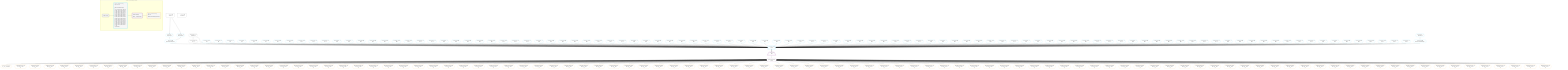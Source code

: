 %%{init: {'themeVariables': { 'fontSize': '12px'}}}%%
graph TD
    classDef path fill:#eee,stroke:#000,color:#000
    classDef plan fill:#fff,stroke-width:1px,color:#000
    classDef itemplan fill:#fff,stroke-width:2px,color:#000
    classDef unbatchedplan fill:#dff,stroke-width:1px,color:#000
    classDef sideeffectplan fill:#fcc,stroke-width:2px,color:#000
    classDef bucket fill:#f6f6f6,color:#000,stroke-width:2px,text-align:left


    %% plan dependencies
    Connection18{{"Connection[18∈0] ➊<br />ᐸ14ᐳ"}}:::plan
    Constant437{{"Constant[437∈0] ➊<br />ᐸ[HIDDEN]ᐳ"}}:::plan
    Constant437 --> Connection18
    __Value2["__Value[2∈0] ➊<br />ᐸcontextᐳ"]:::plan
    __Value4["__Value[4∈0] ➊<br />ᐸrootValueᐳ"]:::plan
    PgSelect19[["PgSelect[19∈1] ➊<br />ᐸpostᐳ"]]:::plan
    Object17{{"Object[17∈1] ➊<br />ᐸ{pgSettings,withPgClient}ᐳ"}}:::plan
    Constant445{{"Constant[445∈1] ➊<br />ᐸ2ᐳ"}}:::plan
    Constant446{{"Constant[446∈1] ➊<br />ᐸ3ᐳ"}}:::plan
    Constant447{{"Constant[447∈1] ➊<br />ᐸ4ᐳ"}}:::plan
    Constant448{{"Constant[448∈1] ➊<br />ᐸ5ᐳ"}}:::plan
    Constant449{{"Constant[449∈1] ➊<br />ᐸ6ᐳ"}}:::plan
    Constant450{{"Constant[450∈1] ➊<br />ᐸ7ᐳ"}}:::plan
    Constant451{{"Constant[451∈1] ➊<br />ᐸ8ᐳ"}}:::plan
    Constant452{{"Constant[452∈1] ➊<br />ᐸ9ᐳ"}}:::plan
    Constant453{{"Constant[453∈1] ➊<br />ᐸ10ᐳ"}}:::plan
    Constant454{{"Constant[454∈1] ➊<br />ᐸ11ᐳ"}}:::plan
    Constant455{{"Constant[455∈1] ➊<br />ᐸ12ᐳ"}}:::plan
    Constant456{{"Constant[456∈1] ➊<br />ᐸ13ᐳ"}}:::plan
    Constant457{{"Constant[457∈1] ➊<br />ᐸ14ᐳ"}}:::plan
    Constant458{{"Constant[458∈1] ➊<br />ᐸ15ᐳ"}}:::plan
    Constant459{{"Constant[459∈1] ➊<br />ᐸ16ᐳ"}}:::plan
    Constant460{{"Constant[460∈1] ➊<br />ᐸ17ᐳ"}}:::plan
    Constant461{{"Constant[461∈1] ➊<br />ᐸ18ᐳ"}}:::plan
    Constant462{{"Constant[462∈1] ➊<br />ᐸ19ᐳ"}}:::plan
    Constant463{{"Constant[463∈1] ➊<br />ᐸ20ᐳ"}}:::plan
    Constant464{{"Constant[464∈1] ➊<br />ᐸ21ᐳ"}}:::plan
    Constant465{{"Constant[465∈1] ➊<br />ᐸ22ᐳ"}}:::plan
    Constant466{{"Constant[466∈1] ➊<br />ᐸ23ᐳ"}}:::plan
    Constant467{{"Constant[467∈1] ➊<br />ᐸ24ᐳ"}}:::plan
    Constant468{{"Constant[468∈1] ➊<br />ᐸ25ᐳ"}}:::plan
    Constant469{{"Constant[469∈1] ➊<br />ᐸ26ᐳ"}}:::plan
    Constant470{{"Constant[470∈1] ➊<br />ᐸ27ᐳ"}}:::plan
    Constant471{{"Constant[471∈1] ➊<br />ᐸ28ᐳ"}}:::plan
    Constant472{{"Constant[472∈1] ➊<br />ᐸ29ᐳ"}}:::plan
    Constant473{{"Constant[473∈1] ➊<br />ᐸ30ᐳ"}}:::plan
    Constant474{{"Constant[474∈1] ➊<br />ᐸ31ᐳ"}}:::plan
    Constant475{{"Constant[475∈1] ➊<br />ᐸ32ᐳ"}}:::plan
    Constant476{{"Constant[476∈1] ➊<br />ᐸ33ᐳ"}}:::plan
    Constant477{{"Constant[477∈1] ➊<br />ᐸ34ᐳ"}}:::plan
    Constant478{{"Constant[478∈1] ➊<br />ᐸ35ᐳ"}}:::plan
    Constant479{{"Constant[479∈1] ➊<br />ᐸ36ᐳ"}}:::plan
    Constant480{{"Constant[480∈1] ➊<br />ᐸ37ᐳ"}}:::plan
    Constant481{{"Constant[481∈1] ➊<br />ᐸ38ᐳ"}}:::plan
    Constant482{{"Constant[482∈1] ➊<br />ᐸ39ᐳ"}}:::plan
    Constant483{{"Constant[483∈1] ➊<br />ᐸ40ᐳ"}}:::plan
    Constant484{{"Constant[484∈1] ➊<br />ᐸ41ᐳ"}}:::plan
    Constant485{{"Constant[485∈1] ➊<br />ᐸ42ᐳ"}}:::plan
    Constant486{{"Constant[486∈1] ➊<br />ᐸ43ᐳ"}}:::plan
    Constant487{{"Constant[487∈1] ➊<br />ᐸ44ᐳ"}}:::plan
    Constant488{{"Constant[488∈1] ➊<br />ᐸ45ᐳ"}}:::plan
    Constant489{{"Constant[489∈1] ➊<br />ᐸ46ᐳ"}}:::plan
    Constant490{{"Constant[490∈1] ➊<br />ᐸ47ᐳ"}}:::plan
    Constant491{{"Constant[491∈1] ➊<br />ᐸ48ᐳ"}}:::plan
    Constant492{{"Constant[492∈1] ➊<br />ᐸ49ᐳ"}}:::plan
    Constant493{{"Constant[493∈1] ➊<br />ᐸ50ᐳ"}}:::plan
    Constant494{{"Constant[494∈1] ➊<br />ᐸ51ᐳ"}}:::plan
    Constant495{{"Constant[495∈1] ➊<br />ᐸ52ᐳ"}}:::plan
    Constant496{{"Constant[496∈1] ➊<br />ᐸ53ᐳ"}}:::plan
    Constant497{{"Constant[497∈1] ➊<br />ᐸ54ᐳ"}}:::plan
    Constant498{{"Constant[498∈1] ➊<br />ᐸ55ᐳ"}}:::plan
    Constant499{{"Constant[499∈1] ➊<br />ᐸ56ᐳ"}}:::plan
    Constant500{{"Constant[500∈1] ➊<br />ᐸ57ᐳ"}}:::plan
    Constant501{{"Constant[501∈1] ➊<br />ᐸ58ᐳ"}}:::plan
    Constant502{{"Constant[502∈1] ➊<br />ᐸ59ᐳ"}}:::plan
    Constant503{{"Constant[503∈1] ➊<br />ᐸ60ᐳ"}}:::plan
    Constant504{{"Constant[504∈1] ➊<br />ᐸ61ᐳ"}}:::plan
    Constant505{{"Constant[505∈1] ➊<br />ᐸ62ᐳ"}}:::plan
    Constant506{{"Constant[506∈1] ➊<br />ᐸ63ᐳ"}}:::plan
    Constant507{{"Constant[507∈1] ➊<br />ᐸ64ᐳ"}}:::plan
    Constant508{{"Constant[508∈1] ➊<br />ᐸ65ᐳ"}}:::plan
    Constant509{{"Constant[509∈1] ➊<br />ᐸ66ᐳ"}}:::plan
    Constant510{{"Constant[510∈1] ➊<br />ᐸ67ᐳ"}}:::plan
    Constant511{{"Constant[511∈1] ➊<br />ᐸ68ᐳ"}}:::plan
    Constant512{{"Constant[512∈1] ➊<br />ᐸ69ᐳ"}}:::plan
    Constant513{{"Constant[513∈1] ➊<br />ᐸ70ᐳ"}}:::plan
    Constant514{{"Constant[514∈1] ➊<br />ᐸ71ᐳ"}}:::plan
    Constant515{{"Constant[515∈1] ➊<br />ᐸ72ᐳ"}}:::plan
    Constant516{{"Constant[516∈1] ➊<br />ᐸ73ᐳ"}}:::plan
    Constant517{{"Constant[517∈1] ➊<br />ᐸ74ᐳ"}}:::plan
    Constant518{{"Constant[518∈1] ➊<br />ᐸ75ᐳ"}}:::plan
    Constant519{{"Constant[519∈1] ➊<br />ᐸ76ᐳ"}}:::plan
    Constant520{{"Constant[520∈1] ➊<br />ᐸ77ᐳ"}}:::plan
    Constant521{{"Constant[521∈1] ➊<br />ᐸ78ᐳ"}}:::plan
    Constant522{{"Constant[522∈1] ➊<br />ᐸ79ᐳ"}}:::plan
    Constant523{{"Constant[523∈1] ➊<br />ᐸ80ᐳ"}}:::plan
    Constant524{{"Constant[524∈1] ➊<br />ᐸ81ᐳ"}}:::plan
    Constant525{{"Constant[525∈1] ➊<br />ᐸ82ᐳ"}}:::plan
    Constant526{{"Constant[526∈1] ➊<br />ᐸ83ᐳ"}}:::plan
    Constant527{{"Constant[527∈1] ➊<br />ᐸ84ᐳ"}}:::plan
    Constant528{{"Constant[528∈1] ➊<br />ᐸ85ᐳ"}}:::plan
    Constant529{{"Constant[529∈1] ➊<br />ᐸ86ᐳ"}}:::plan
    Constant530{{"Constant[530∈1] ➊<br />ᐸ87ᐳ"}}:::plan
    Constant531{{"Constant[531∈1] ➊<br />ᐸ88ᐳ"}}:::plan
    Constant532{{"Constant[532∈1] ➊<br />ᐸ89ᐳ"}}:::plan
    Constant533{{"Constant[533∈1] ➊<br />ᐸ90ᐳ"}}:::plan
    Constant534{{"Constant[534∈1] ➊<br />ᐸ91ᐳ"}}:::plan
    Constant535{{"Constant[535∈1] ➊<br />ᐸ92ᐳ"}}:::plan
    Constant536{{"Constant[536∈1] ➊<br />ᐸ93ᐳ"}}:::plan
    Constant537{{"Constant[537∈1] ➊<br />ᐸ94ᐳ"}}:::plan
    Constant538{{"Constant[538∈1] ➊<br />ᐸ95ᐳ"}}:::plan
    Constant539{{"Constant[539∈1] ➊<br />ᐸ96ᐳ"}}:::plan
    Constant540{{"Constant[540∈1] ➊<br />ᐸ97ᐳ"}}:::plan
    Constant541{{"Constant[541∈1] ➊<br />ᐸ98ᐳ"}}:::plan
    Constant542{{"Constant[542∈1] ➊<br />ᐸ99ᐳ"}}:::plan
    Constant543{{"Constant[543∈1] ➊<br />ᐸ100ᐳ"}}:::plan
    Constant544{{"Constant[544∈1] ➊<br />ᐸ101ᐳ"}}:::plan
    Constant545{{"Constant[545∈1] ➊<br />ᐸ102ᐳ"}}:::plan
    Constant546{{"Constant[546∈1] ➊<br />ᐸ103ᐳ"}}:::plan
    Lambda442{{"Lambda[442∈1] ➊<br />ᐸcalculateLimitAndOffsetSQLᐳ"}}:::plan
    Object17 & Connection18 & Constant437 & Constant445 & Constant446 & Constant447 & Constant448 & Constant449 & Constant450 & Constant451 & Constant452 & Constant453 & Constant454 & Constant455 & Constant456 & Constant457 & Constant458 & Constant459 & Constant460 & Constant461 & Constant462 & Constant463 & Constant464 & Constant465 & Constant466 & Constant467 & Constant468 & Constant469 & Constant470 & Constant471 & Constant472 & Constant473 & Constant474 & Constant475 & Constant476 & Constant477 & Constant478 & Constant479 & Constant480 & Constant481 & Constant482 & Constant483 & Constant484 & Constant485 & Constant486 & Constant487 & Constant488 & Constant489 & Constant490 & Constant491 & Constant492 & Constant493 & Constant494 & Constant495 & Constant496 & Constant497 & Constant498 & Constant499 & Constant500 & Constant501 & Constant502 & Constant503 & Constant504 & Constant505 & Constant506 & Constant507 & Constant508 & Constant509 & Constant510 & Constant511 & Constant512 & Constant513 & Constant514 & Constant515 & Constant516 & Constant517 & Constant518 & Constant519 & Constant520 & Constant521 & Constant522 & Constant523 & Constant524 & Constant525 & Constant526 & Constant527 & Constant528 & Constant529 & Constant530 & Constant531 & Constant532 & Constant533 & Constant534 & Constant535 & Constant536 & Constant537 & Constant538 & Constant539 & Constant540 & Constant541 & Constant542 & Constant543 & Constant544 & Constant545 & Constant546 & Lambda442 --> PgSelect19
    Access15{{"Access[15∈1] ➊<br />ᐸ2.pgSettingsᐳ"}}:::plan
    Access16{{"Access[16∈1] ➊<br />ᐸ2.withPgClientᐳ"}}:::plan
    Access15 & Access16 --> Object17
    __Value2 --> Access15
    __Value2 --> Access16
    Constant547{{"Constant[547∈1] ➊<br />ᐸ[HIDDEN]ᐳ"}}:::plan
    Constant547 --> Lambda442
    __Item20[/"__Item[20∈2]<br />ᐸ19ᐳ"\]:::itemplan
    PgSelect19 ==> __Item20
    PgSelectSingle21{{"PgSelectSingle[21∈2]<br />ᐸpostᐳ"}}:::plan
    __Item20 --> PgSelectSingle21
    PgClassExpression22{{"PgClassExpression[22∈3]<br />ᐸ__post__.”headline”ᐳ"}}:::plan
    PgSelectSingle21 --> PgClassExpression22
    PgClassExpression26{{"PgClassExpression[26∈3]<br />ᐸ”a”.”post_...lder! */<br />)ᐳ"}}:::plan
    PgSelectSingle21 --> PgClassExpression26
    PgClassExpression30{{"PgClassExpression[30∈3]<br />ᐸ”a”.”post_...lder! */<br />)ᐳ"}}:::plan
    PgSelectSingle21 --> PgClassExpression30
    PgClassExpression34{{"PgClassExpression[34∈3]<br />ᐸ”a”.”post_...lder! */<br />)ᐳ"}}:::plan
    PgSelectSingle21 --> PgClassExpression34
    PgClassExpression38{{"PgClassExpression[38∈3]<br />ᐸ”a”.”post_...lder! */<br />)ᐳ"}}:::plan
    PgSelectSingle21 --> PgClassExpression38
    PgClassExpression42{{"PgClassExpression[42∈3]<br />ᐸ”a”.”post_...lder! */<br />)ᐳ"}}:::plan
    PgSelectSingle21 --> PgClassExpression42
    PgClassExpression46{{"PgClassExpression[46∈3]<br />ᐸ”a”.”post_...lder! */<br />)ᐳ"}}:::plan
    PgSelectSingle21 --> PgClassExpression46
    PgClassExpression50{{"PgClassExpression[50∈3]<br />ᐸ”a”.”post_...lder! */<br />)ᐳ"}}:::plan
    PgSelectSingle21 --> PgClassExpression50
    PgClassExpression54{{"PgClassExpression[54∈3]<br />ᐸ”a”.”post_...lder! */<br />)ᐳ"}}:::plan
    PgSelectSingle21 --> PgClassExpression54
    PgClassExpression58{{"PgClassExpression[58∈3]<br />ᐸ”a”.”post_...lder! */<br />)ᐳ"}}:::plan
    PgSelectSingle21 --> PgClassExpression58
    PgClassExpression62{{"PgClassExpression[62∈3]<br />ᐸ”a”.”post_...lder! */<br />)ᐳ"}}:::plan
    PgSelectSingle21 --> PgClassExpression62
    PgClassExpression66{{"PgClassExpression[66∈3]<br />ᐸ”a”.”post_...lder! */<br />)ᐳ"}}:::plan
    PgSelectSingle21 --> PgClassExpression66
    PgClassExpression70{{"PgClassExpression[70∈3]<br />ᐸ”a”.”post_...lder! */<br />)ᐳ"}}:::plan
    PgSelectSingle21 --> PgClassExpression70
    PgClassExpression74{{"PgClassExpression[74∈3]<br />ᐸ”a”.”post_...lder! */<br />)ᐳ"}}:::plan
    PgSelectSingle21 --> PgClassExpression74
    PgClassExpression78{{"PgClassExpression[78∈3]<br />ᐸ”a”.”post_...lder! */<br />)ᐳ"}}:::plan
    PgSelectSingle21 --> PgClassExpression78
    PgClassExpression82{{"PgClassExpression[82∈3]<br />ᐸ”a”.”post_...lder! */<br />)ᐳ"}}:::plan
    PgSelectSingle21 --> PgClassExpression82
    PgClassExpression86{{"PgClassExpression[86∈3]<br />ᐸ”a”.”post_...lder! */<br />)ᐳ"}}:::plan
    PgSelectSingle21 --> PgClassExpression86
    PgClassExpression90{{"PgClassExpression[90∈3]<br />ᐸ”a”.”post_...lder! */<br />)ᐳ"}}:::plan
    PgSelectSingle21 --> PgClassExpression90
    PgClassExpression94{{"PgClassExpression[94∈3]<br />ᐸ”a”.”post_...lder! */<br />)ᐳ"}}:::plan
    PgSelectSingle21 --> PgClassExpression94
    PgClassExpression98{{"PgClassExpression[98∈3]<br />ᐸ”a”.”post_...lder! */<br />)ᐳ"}}:::plan
    PgSelectSingle21 --> PgClassExpression98
    PgClassExpression102{{"PgClassExpression[102∈3]<br />ᐸ”a”.”post_...lder! */<br />)ᐳ"}}:::plan
    PgSelectSingle21 --> PgClassExpression102
    PgClassExpression106{{"PgClassExpression[106∈3]<br />ᐸ”a”.”post_...lder! */<br />)ᐳ"}}:::plan
    PgSelectSingle21 --> PgClassExpression106
    PgClassExpression110{{"PgClassExpression[110∈3]<br />ᐸ”a”.”post_...lder! */<br />)ᐳ"}}:::plan
    PgSelectSingle21 --> PgClassExpression110
    PgClassExpression114{{"PgClassExpression[114∈3]<br />ᐸ”a”.”post_...lder! */<br />)ᐳ"}}:::plan
    PgSelectSingle21 --> PgClassExpression114
    PgClassExpression118{{"PgClassExpression[118∈3]<br />ᐸ”a”.”post_...lder! */<br />)ᐳ"}}:::plan
    PgSelectSingle21 --> PgClassExpression118
    PgClassExpression122{{"PgClassExpression[122∈3]<br />ᐸ”a”.”post_...lder! */<br />)ᐳ"}}:::plan
    PgSelectSingle21 --> PgClassExpression122
    PgClassExpression126{{"PgClassExpression[126∈3]<br />ᐸ”a”.”post_...lder! */<br />)ᐳ"}}:::plan
    PgSelectSingle21 --> PgClassExpression126
    PgClassExpression130{{"PgClassExpression[130∈3]<br />ᐸ”a”.”post_...lder! */<br />)ᐳ"}}:::plan
    PgSelectSingle21 --> PgClassExpression130
    PgClassExpression134{{"PgClassExpression[134∈3]<br />ᐸ”a”.”post_...lder! */<br />)ᐳ"}}:::plan
    PgSelectSingle21 --> PgClassExpression134
    PgClassExpression138{{"PgClassExpression[138∈3]<br />ᐸ”a”.”post_...lder! */<br />)ᐳ"}}:::plan
    PgSelectSingle21 --> PgClassExpression138
    PgClassExpression142{{"PgClassExpression[142∈3]<br />ᐸ”a”.”post_...lder! */<br />)ᐳ"}}:::plan
    PgSelectSingle21 --> PgClassExpression142
    PgClassExpression146{{"PgClassExpression[146∈3]<br />ᐸ”a”.”post_...lder! */<br />)ᐳ"}}:::plan
    PgSelectSingle21 --> PgClassExpression146
    PgClassExpression150{{"PgClassExpression[150∈3]<br />ᐸ”a”.”post_...lder! */<br />)ᐳ"}}:::plan
    PgSelectSingle21 --> PgClassExpression150
    PgClassExpression154{{"PgClassExpression[154∈3]<br />ᐸ”a”.”post_...lder! */<br />)ᐳ"}}:::plan
    PgSelectSingle21 --> PgClassExpression154
    PgClassExpression158{{"PgClassExpression[158∈3]<br />ᐸ”a”.”post_...lder! */<br />)ᐳ"}}:::plan
    PgSelectSingle21 --> PgClassExpression158
    PgClassExpression162{{"PgClassExpression[162∈3]<br />ᐸ”a”.”post_...lder! */<br />)ᐳ"}}:::plan
    PgSelectSingle21 --> PgClassExpression162
    PgClassExpression166{{"PgClassExpression[166∈3]<br />ᐸ”a”.”post_...lder! */<br />)ᐳ"}}:::plan
    PgSelectSingle21 --> PgClassExpression166
    PgClassExpression170{{"PgClassExpression[170∈3]<br />ᐸ”a”.”post_...lder! */<br />)ᐳ"}}:::plan
    PgSelectSingle21 --> PgClassExpression170
    PgClassExpression174{{"PgClassExpression[174∈3]<br />ᐸ”a”.”post_...lder! */<br />)ᐳ"}}:::plan
    PgSelectSingle21 --> PgClassExpression174
    PgClassExpression178{{"PgClassExpression[178∈3]<br />ᐸ”a”.”post_...lder! */<br />)ᐳ"}}:::plan
    PgSelectSingle21 --> PgClassExpression178
    PgClassExpression182{{"PgClassExpression[182∈3]<br />ᐸ”a”.”post_...lder! */<br />)ᐳ"}}:::plan
    PgSelectSingle21 --> PgClassExpression182
    PgClassExpression186{{"PgClassExpression[186∈3]<br />ᐸ”a”.”post_...lder! */<br />)ᐳ"}}:::plan
    PgSelectSingle21 --> PgClassExpression186
    PgClassExpression190{{"PgClassExpression[190∈3]<br />ᐸ”a”.”post_...lder! */<br />)ᐳ"}}:::plan
    PgSelectSingle21 --> PgClassExpression190
    PgClassExpression194{{"PgClassExpression[194∈3]<br />ᐸ”a”.”post_...lder! */<br />)ᐳ"}}:::plan
    PgSelectSingle21 --> PgClassExpression194
    PgClassExpression198{{"PgClassExpression[198∈3]<br />ᐸ”a”.”post_...lder! */<br />)ᐳ"}}:::plan
    PgSelectSingle21 --> PgClassExpression198
    PgClassExpression202{{"PgClassExpression[202∈3]<br />ᐸ”a”.”post_...lder! */<br />)ᐳ"}}:::plan
    PgSelectSingle21 --> PgClassExpression202
    PgClassExpression206{{"PgClassExpression[206∈3]<br />ᐸ”a”.”post_...lder! */<br />)ᐳ"}}:::plan
    PgSelectSingle21 --> PgClassExpression206
    PgClassExpression210{{"PgClassExpression[210∈3]<br />ᐸ”a”.”post_...lder! */<br />)ᐳ"}}:::plan
    PgSelectSingle21 --> PgClassExpression210
    PgClassExpression214{{"PgClassExpression[214∈3]<br />ᐸ”a”.”post_...lder! */<br />)ᐳ"}}:::plan
    PgSelectSingle21 --> PgClassExpression214
    PgClassExpression218{{"PgClassExpression[218∈3]<br />ᐸ”a”.”post_...lder! */<br />)ᐳ"}}:::plan
    PgSelectSingle21 --> PgClassExpression218
    PgClassExpression222{{"PgClassExpression[222∈3]<br />ᐸ”a”.”post_...lder! */<br />)ᐳ"}}:::plan
    PgSelectSingle21 --> PgClassExpression222
    PgClassExpression226{{"PgClassExpression[226∈3]<br />ᐸ”a”.”post_...lder! */<br />)ᐳ"}}:::plan
    PgSelectSingle21 --> PgClassExpression226
    PgClassExpression230{{"PgClassExpression[230∈3]<br />ᐸ”a”.”post_...lder! */<br />)ᐳ"}}:::plan
    PgSelectSingle21 --> PgClassExpression230
    PgClassExpression234{{"PgClassExpression[234∈3]<br />ᐸ”a”.”post_...lder! */<br />)ᐳ"}}:::plan
    PgSelectSingle21 --> PgClassExpression234
    PgClassExpression238{{"PgClassExpression[238∈3]<br />ᐸ”a”.”post_...lder! */<br />)ᐳ"}}:::plan
    PgSelectSingle21 --> PgClassExpression238
    PgClassExpression242{{"PgClassExpression[242∈3]<br />ᐸ”a”.”post_...lder! */<br />)ᐳ"}}:::plan
    PgSelectSingle21 --> PgClassExpression242
    PgClassExpression246{{"PgClassExpression[246∈3]<br />ᐸ”a”.”post_...lder! */<br />)ᐳ"}}:::plan
    PgSelectSingle21 --> PgClassExpression246
    PgClassExpression250{{"PgClassExpression[250∈3]<br />ᐸ”a”.”post_...lder! */<br />)ᐳ"}}:::plan
    PgSelectSingle21 --> PgClassExpression250
    PgClassExpression254{{"PgClassExpression[254∈3]<br />ᐸ”a”.”post_...lder! */<br />)ᐳ"}}:::plan
    PgSelectSingle21 --> PgClassExpression254
    PgClassExpression258{{"PgClassExpression[258∈3]<br />ᐸ”a”.”post_...lder! */<br />)ᐳ"}}:::plan
    PgSelectSingle21 --> PgClassExpression258
    PgClassExpression262{{"PgClassExpression[262∈3]<br />ᐸ”a”.”post_...lder! */<br />)ᐳ"}}:::plan
    PgSelectSingle21 --> PgClassExpression262
    PgClassExpression266{{"PgClassExpression[266∈3]<br />ᐸ”a”.”post_...lder! */<br />)ᐳ"}}:::plan
    PgSelectSingle21 --> PgClassExpression266
    PgClassExpression270{{"PgClassExpression[270∈3]<br />ᐸ”a”.”post_...lder! */<br />)ᐳ"}}:::plan
    PgSelectSingle21 --> PgClassExpression270
    PgClassExpression274{{"PgClassExpression[274∈3]<br />ᐸ”a”.”post_...lder! */<br />)ᐳ"}}:::plan
    PgSelectSingle21 --> PgClassExpression274
    PgClassExpression278{{"PgClassExpression[278∈3]<br />ᐸ”a”.”post_...lder! */<br />)ᐳ"}}:::plan
    PgSelectSingle21 --> PgClassExpression278
    PgClassExpression282{{"PgClassExpression[282∈3]<br />ᐸ”a”.”post_...lder! */<br />)ᐳ"}}:::plan
    PgSelectSingle21 --> PgClassExpression282
    PgClassExpression286{{"PgClassExpression[286∈3]<br />ᐸ”a”.”post_...lder! */<br />)ᐳ"}}:::plan
    PgSelectSingle21 --> PgClassExpression286
    PgClassExpression290{{"PgClassExpression[290∈3]<br />ᐸ”a”.”post_...lder! */<br />)ᐳ"}}:::plan
    PgSelectSingle21 --> PgClassExpression290
    PgClassExpression294{{"PgClassExpression[294∈3]<br />ᐸ”a”.”post_...lder! */<br />)ᐳ"}}:::plan
    PgSelectSingle21 --> PgClassExpression294
    PgClassExpression298{{"PgClassExpression[298∈3]<br />ᐸ”a”.”post_...lder! */<br />)ᐳ"}}:::plan
    PgSelectSingle21 --> PgClassExpression298
    PgClassExpression302{{"PgClassExpression[302∈3]<br />ᐸ”a”.”post_...lder! */<br />)ᐳ"}}:::plan
    PgSelectSingle21 --> PgClassExpression302
    PgClassExpression306{{"PgClassExpression[306∈3]<br />ᐸ”a”.”post_...lder! */<br />)ᐳ"}}:::plan
    PgSelectSingle21 --> PgClassExpression306
    PgClassExpression310{{"PgClassExpression[310∈3]<br />ᐸ”a”.”post_...lder! */<br />)ᐳ"}}:::plan
    PgSelectSingle21 --> PgClassExpression310
    PgClassExpression314{{"PgClassExpression[314∈3]<br />ᐸ”a”.”post_...lder! */<br />)ᐳ"}}:::plan
    PgSelectSingle21 --> PgClassExpression314
    PgClassExpression318{{"PgClassExpression[318∈3]<br />ᐸ”a”.”post_...lder! */<br />)ᐳ"}}:::plan
    PgSelectSingle21 --> PgClassExpression318
    PgClassExpression322{{"PgClassExpression[322∈3]<br />ᐸ”a”.”post_...lder! */<br />)ᐳ"}}:::plan
    PgSelectSingle21 --> PgClassExpression322
    PgClassExpression326{{"PgClassExpression[326∈3]<br />ᐸ”a”.”post_...lder! */<br />)ᐳ"}}:::plan
    PgSelectSingle21 --> PgClassExpression326
    PgClassExpression330{{"PgClassExpression[330∈3]<br />ᐸ”a”.”post_...lder! */<br />)ᐳ"}}:::plan
    PgSelectSingle21 --> PgClassExpression330
    PgClassExpression334{{"PgClassExpression[334∈3]<br />ᐸ”a”.”post_...lder! */<br />)ᐳ"}}:::plan
    PgSelectSingle21 --> PgClassExpression334
    PgClassExpression338{{"PgClassExpression[338∈3]<br />ᐸ”a”.”post_...lder! */<br />)ᐳ"}}:::plan
    PgSelectSingle21 --> PgClassExpression338
    PgClassExpression342{{"PgClassExpression[342∈3]<br />ᐸ”a”.”post_...lder! */<br />)ᐳ"}}:::plan
    PgSelectSingle21 --> PgClassExpression342
    PgClassExpression346{{"PgClassExpression[346∈3]<br />ᐸ”a”.”post_...lder! */<br />)ᐳ"}}:::plan
    PgSelectSingle21 --> PgClassExpression346
    PgClassExpression350{{"PgClassExpression[350∈3]<br />ᐸ”a”.”post_...lder! */<br />)ᐳ"}}:::plan
    PgSelectSingle21 --> PgClassExpression350
    PgClassExpression354{{"PgClassExpression[354∈3]<br />ᐸ”a”.”post_...lder! */<br />)ᐳ"}}:::plan
    PgSelectSingle21 --> PgClassExpression354
    PgClassExpression358{{"PgClassExpression[358∈3]<br />ᐸ”a”.”post_...lder! */<br />)ᐳ"}}:::plan
    PgSelectSingle21 --> PgClassExpression358
    PgClassExpression362{{"PgClassExpression[362∈3]<br />ᐸ”a”.”post_...lder! */<br />)ᐳ"}}:::plan
    PgSelectSingle21 --> PgClassExpression362
    PgClassExpression366{{"PgClassExpression[366∈3]<br />ᐸ”a”.”post_...lder! */<br />)ᐳ"}}:::plan
    PgSelectSingle21 --> PgClassExpression366
    PgClassExpression370{{"PgClassExpression[370∈3]<br />ᐸ”a”.”post_...lder! */<br />)ᐳ"}}:::plan
    PgSelectSingle21 --> PgClassExpression370
    PgClassExpression374{{"PgClassExpression[374∈3]<br />ᐸ”a”.”post_...lder! */<br />)ᐳ"}}:::plan
    PgSelectSingle21 --> PgClassExpression374
    PgClassExpression378{{"PgClassExpression[378∈3]<br />ᐸ”a”.”post_...lder! */<br />)ᐳ"}}:::plan
    PgSelectSingle21 --> PgClassExpression378
    PgClassExpression382{{"PgClassExpression[382∈3]<br />ᐸ”a”.”post_...lder! */<br />)ᐳ"}}:::plan
    PgSelectSingle21 --> PgClassExpression382
    PgClassExpression386{{"PgClassExpression[386∈3]<br />ᐸ”a”.”post_...lder! */<br />)ᐳ"}}:::plan
    PgSelectSingle21 --> PgClassExpression386
    PgClassExpression390{{"PgClassExpression[390∈3]<br />ᐸ”a”.”post_...lder! */<br />)ᐳ"}}:::plan
    PgSelectSingle21 --> PgClassExpression390
    PgClassExpression394{{"PgClassExpression[394∈3]<br />ᐸ”a”.”post_...lder! */<br />)ᐳ"}}:::plan
    PgSelectSingle21 --> PgClassExpression394
    PgClassExpression398{{"PgClassExpression[398∈3]<br />ᐸ”a”.”post_...lder! */<br />)ᐳ"}}:::plan
    PgSelectSingle21 --> PgClassExpression398
    PgClassExpression402{{"PgClassExpression[402∈3]<br />ᐸ”a”.”post_...lder! */<br />)ᐳ"}}:::plan
    PgSelectSingle21 --> PgClassExpression402
    PgClassExpression406{{"PgClassExpression[406∈3]<br />ᐸ”a”.”post_...lder! */<br />)ᐳ"}}:::plan
    PgSelectSingle21 --> PgClassExpression406
    PgClassExpression410{{"PgClassExpression[410∈3]<br />ᐸ”a”.”post_...lder! */<br />)ᐳ"}}:::plan
    PgSelectSingle21 --> PgClassExpression410
    PgClassExpression414{{"PgClassExpression[414∈3]<br />ᐸ”a”.”post_...lder! */<br />)ᐳ"}}:::plan
    PgSelectSingle21 --> PgClassExpression414
    PgClassExpression418{{"PgClassExpression[418∈3]<br />ᐸ”a”.”post_...lder! */<br />)ᐳ"}}:::plan
    PgSelectSingle21 --> PgClassExpression418
    PgClassExpression422{{"PgClassExpression[422∈3]<br />ᐸ”a”.”post_...lder! */<br />)ᐳ"}}:::plan
    PgSelectSingle21 --> PgClassExpression422
    PgClassExpression426{{"PgClassExpression[426∈3]<br />ᐸ”a”.”post_...lder! */<br />)ᐳ"}}:::plan
    PgSelectSingle21 --> PgClassExpression426
    PgClassExpression430{{"PgClassExpression[430∈3]<br />ᐸ”a”.”post_...lder! */<br />)ᐳ"}}:::plan
    PgSelectSingle21 --> PgClassExpression430
    PgClassExpression434{{"PgClassExpression[434∈3]<br />ᐸ”a”.”post_...lder! */<br />)ᐳ"}}:::plan
    PgSelectSingle21 --> PgClassExpression434

    %% define steps

    subgraph "Buckets for queries/v4/json-overflow"
    Bucket0("Bucket 0 (root)"):::bucket
    classDef bucket0 stroke:#696969
    class Bucket0,__Value2,__Value4,Connection18,Constant437 bucket0
    Bucket1("Bucket 1 (nullableBoundary)<br />Deps: 2, 18, 437<br /><br />ROOT Connectionᐸ14ᐳ[18]<br />1: <br />ᐳ: 15, 16, 445, 446, 447, 448, 449, 450, 451, 452, 453, 454, 455, 456, 457, 458, 459, 460, 461, 462, 463, 464, 465, 466, 467, 468, 469, 470, 471, 472, 473, 474, 475, 476, 477, 478, 479, 480, 481, 482, 483, 484, 485, 486, 487, 488, 489, 490, 491, 492, 493, 494, 495, 496, 497, 498, 499, 500, 501, 502, 503, 504, 505, 506, 507, 508, 509, 510, 511, 512, 513, 514, 515, 516, 517, 518, 519, 520, 521, 522, 523, 524, 525, 526, 527, 528, 529, 530, 531, 532, 533, 534, 535, 536, 537, 538, 539, 540, 541, 542, 543, 544, 545, 546, 547, 17, 442<br />2: PgSelect[19]"):::bucket
    classDef bucket1 stroke:#00bfff
    class Bucket1,Access15,Access16,Object17,PgSelect19,Lambda442,Constant445,Constant446,Constant447,Constant448,Constant449,Constant450,Constant451,Constant452,Constant453,Constant454,Constant455,Constant456,Constant457,Constant458,Constant459,Constant460,Constant461,Constant462,Constant463,Constant464,Constant465,Constant466,Constant467,Constant468,Constant469,Constant470,Constant471,Constant472,Constant473,Constant474,Constant475,Constant476,Constant477,Constant478,Constant479,Constant480,Constant481,Constant482,Constant483,Constant484,Constant485,Constant486,Constant487,Constant488,Constant489,Constant490,Constant491,Constant492,Constant493,Constant494,Constant495,Constant496,Constant497,Constant498,Constant499,Constant500,Constant501,Constant502,Constant503,Constant504,Constant505,Constant506,Constant507,Constant508,Constant509,Constant510,Constant511,Constant512,Constant513,Constant514,Constant515,Constant516,Constant517,Constant518,Constant519,Constant520,Constant521,Constant522,Constant523,Constant524,Constant525,Constant526,Constant527,Constant528,Constant529,Constant530,Constant531,Constant532,Constant533,Constant534,Constant535,Constant536,Constant537,Constant538,Constant539,Constant540,Constant541,Constant542,Constant543,Constant544,Constant545,Constant546,Constant547 bucket1
    Bucket2("Bucket 2 (listItem)<br /><br />ROOT __Item{2}ᐸ19ᐳ[20]"):::bucket
    classDef bucket2 stroke:#7f007f
    class Bucket2,__Item20,PgSelectSingle21 bucket2
    Bucket3("Bucket 3 (nullableBoundary)<br />Deps: 21<br /><br />ROOT PgSelectSingle{2}ᐸpostᐳ[21]"):::bucket
    classDef bucket3 stroke:#ffa500
    class Bucket3,PgClassExpression22,PgClassExpression26,PgClassExpression30,PgClassExpression34,PgClassExpression38,PgClassExpression42,PgClassExpression46,PgClassExpression50,PgClassExpression54,PgClassExpression58,PgClassExpression62,PgClassExpression66,PgClassExpression70,PgClassExpression74,PgClassExpression78,PgClassExpression82,PgClassExpression86,PgClassExpression90,PgClassExpression94,PgClassExpression98,PgClassExpression102,PgClassExpression106,PgClassExpression110,PgClassExpression114,PgClassExpression118,PgClassExpression122,PgClassExpression126,PgClassExpression130,PgClassExpression134,PgClassExpression138,PgClassExpression142,PgClassExpression146,PgClassExpression150,PgClassExpression154,PgClassExpression158,PgClassExpression162,PgClassExpression166,PgClassExpression170,PgClassExpression174,PgClassExpression178,PgClassExpression182,PgClassExpression186,PgClassExpression190,PgClassExpression194,PgClassExpression198,PgClassExpression202,PgClassExpression206,PgClassExpression210,PgClassExpression214,PgClassExpression218,PgClassExpression222,PgClassExpression226,PgClassExpression230,PgClassExpression234,PgClassExpression238,PgClassExpression242,PgClassExpression246,PgClassExpression250,PgClassExpression254,PgClassExpression258,PgClassExpression262,PgClassExpression266,PgClassExpression270,PgClassExpression274,PgClassExpression278,PgClassExpression282,PgClassExpression286,PgClassExpression290,PgClassExpression294,PgClassExpression298,PgClassExpression302,PgClassExpression306,PgClassExpression310,PgClassExpression314,PgClassExpression318,PgClassExpression322,PgClassExpression326,PgClassExpression330,PgClassExpression334,PgClassExpression338,PgClassExpression342,PgClassExpression346,PgClassExpression350,PgClassExpression354,PgClassExpression358,PgClassExpression362,PgClassExpression366,PgClassExpression370,PgClassExpression374,PgClassExpression378,PgClassExpression382,PgClassExpression386,PgClassExpression390,PgClassExpression394,PgClassExpression398,PgClassExpression402,PgClassExpression406,PgClassExpression410,PgClassExpression414,PgClassExpression418,PgClassExpression422,PgClassExpression426,PgClassExpression430,PgClassExpression434 bucket3
    Bucket0 --> Bucket1
    Bucket1 --> Bucket2
    Bucket2 --> Bucket3
    end